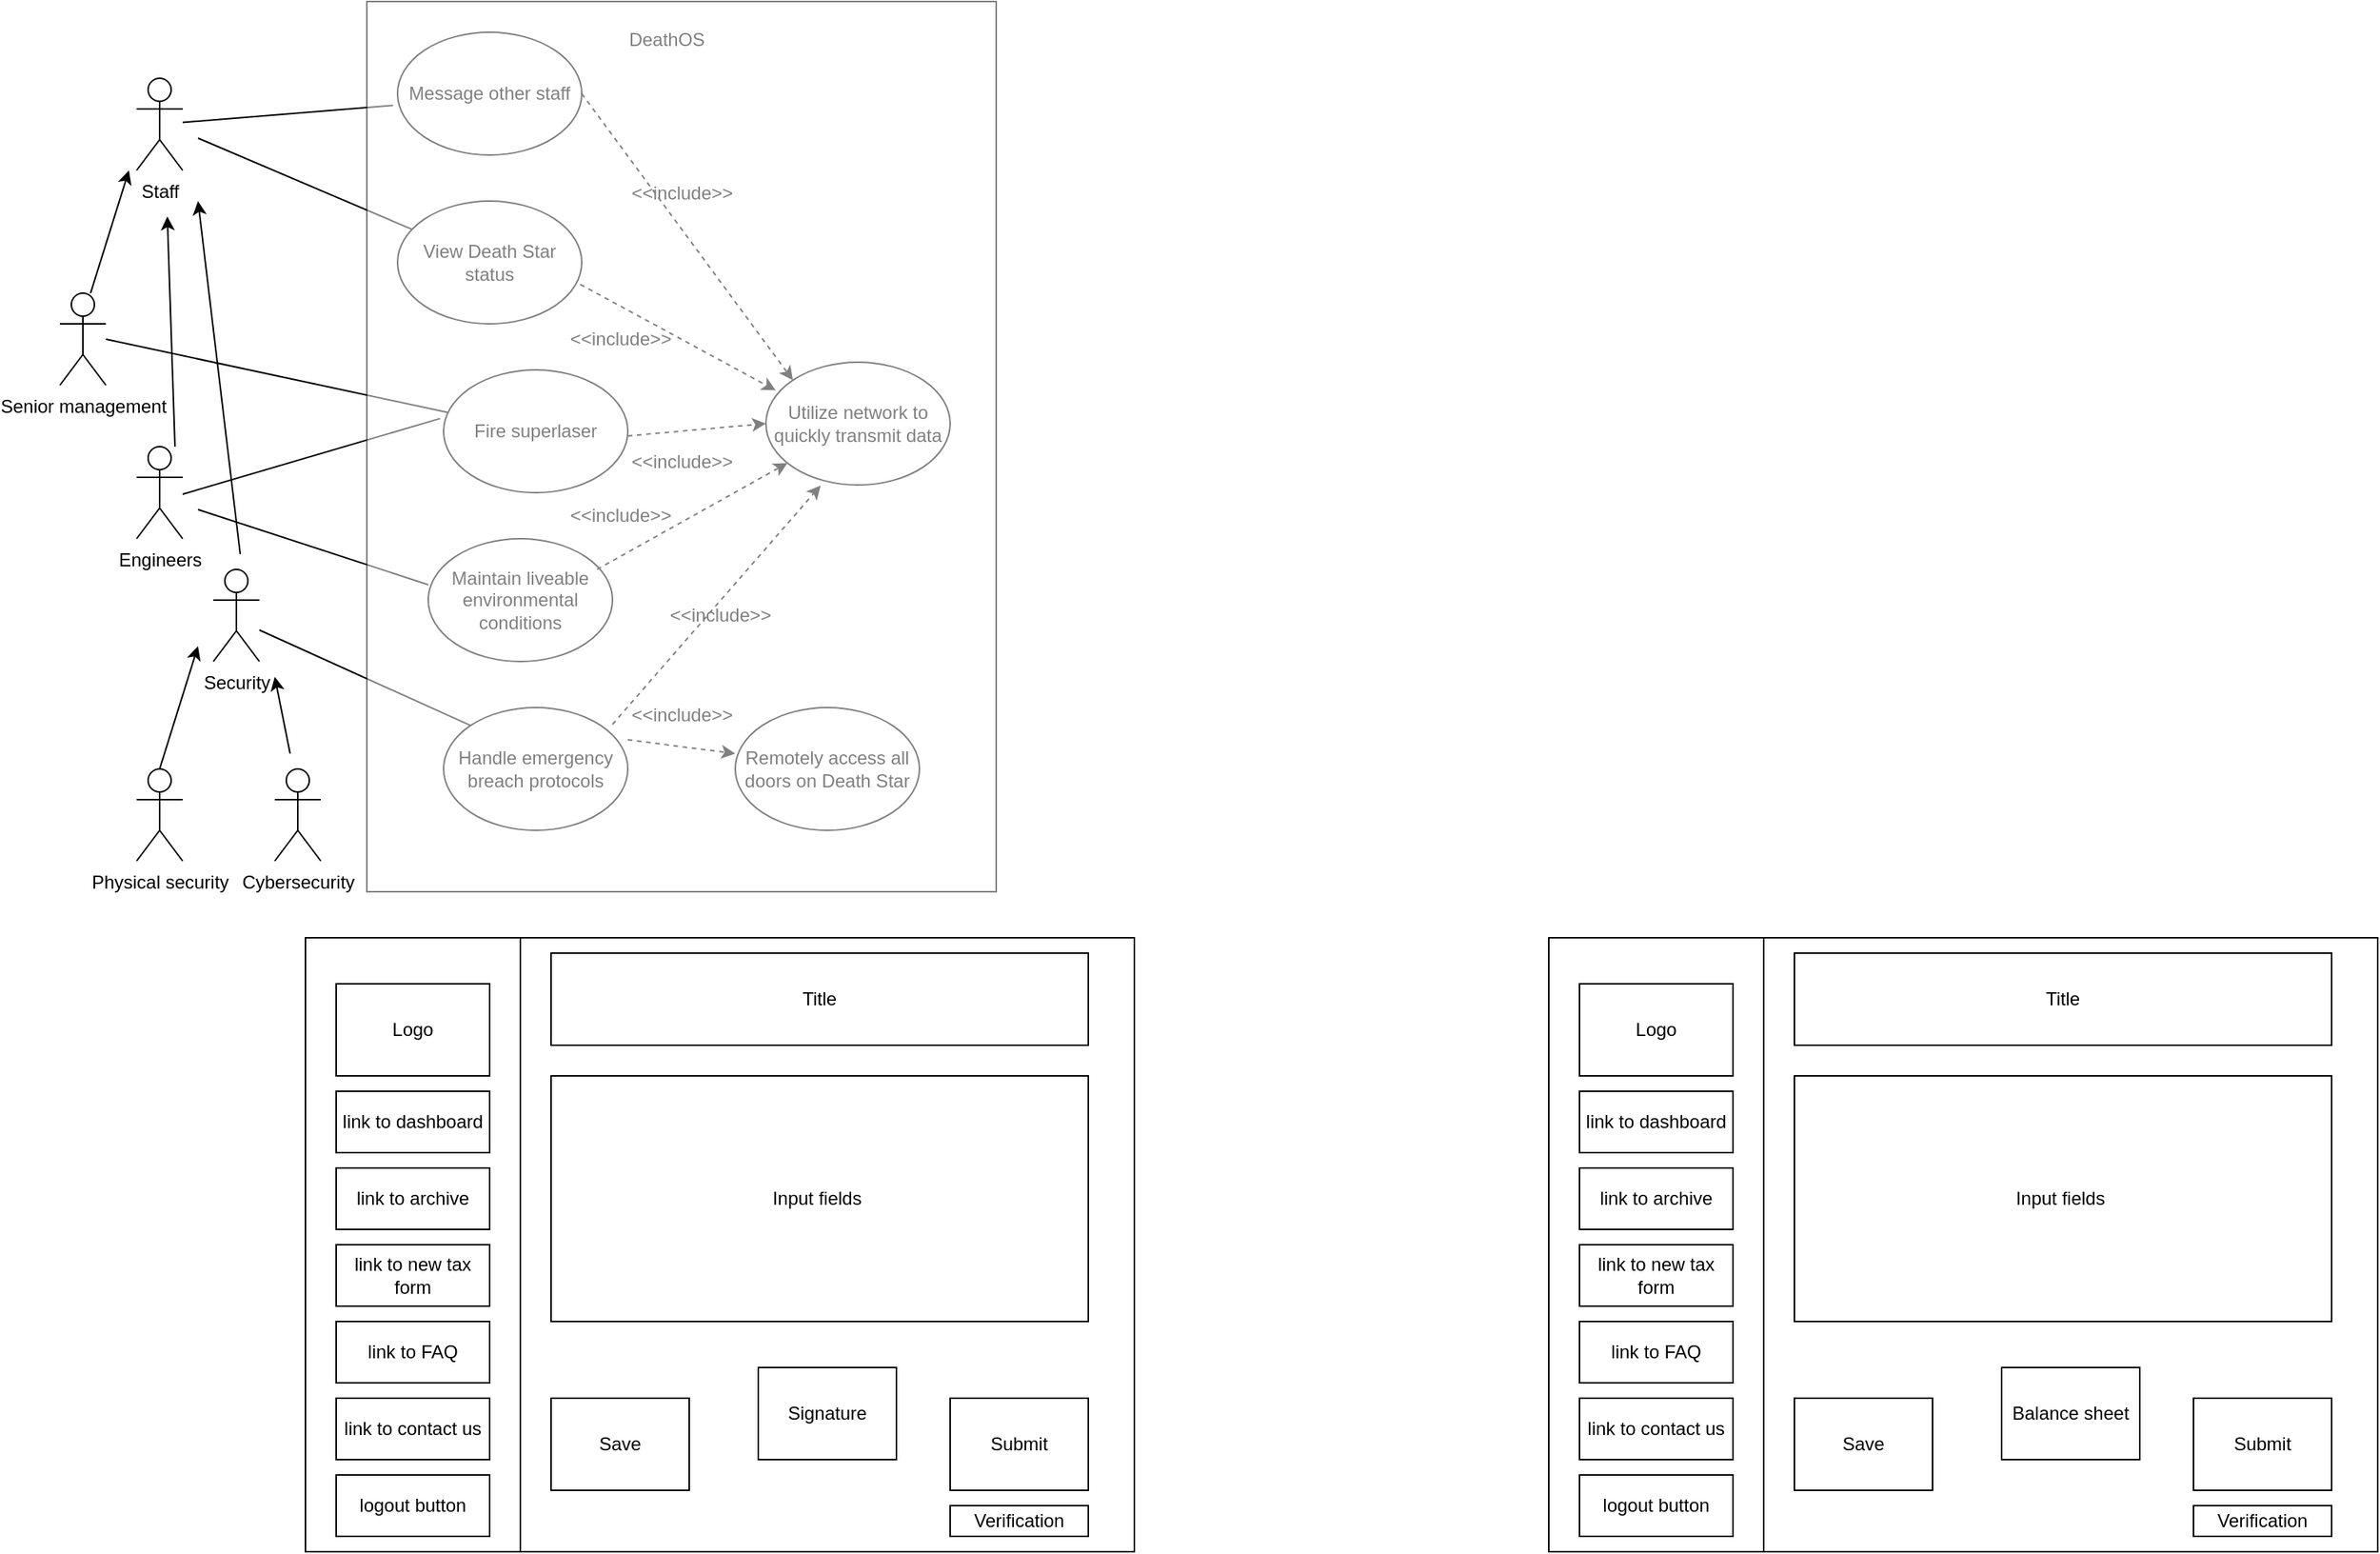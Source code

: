<mxfile version="27.0.1">
  <diagram name="Page-1" id="L8W7u3dgbETmHMiYv3xx">
    <mxGraphModel dx="1339" dy="821" grid="1" gridSize="10" guides="1" tooltips="1" connect="1" arrows="1" fold="1" page="1" pageScale="1" pageWidth="850" pageHeight="1100" math="0" shadow="0">
      <root>
        <mxCell id="0" />
        <mxCell id="1" parent="0" />
        <mxCell id="RuIfawrFc-DGeBDDVX_--17" value="" style="rounded=0;whiteSpace=wrap;html=1;" vertex="1" parent="1">
          <mxGeometry x="200" y="680" width="540" height="400" as="geometry" />
        </mxCell>
        <mxCell id="RuIfawrFc-DGeBDDVX_--8" value="" style="rounded=0;whiteSpace=wrap;html=1;" vertex="1" parent="1">
          <mxGeometry x="200" y="680" width="140" height="400" as="geometry" />
        </mxCell>
        <mxCell id="FfIFEcpsYXRxwq1rG14i-1" value="Engineers" style="shape=umlActor;verticalLabelPosition=bottom;verticalAlign=top;html=1;outlineConnect=0;" parent="1" vertex="1">
          <mxGeometry x="90" y="360" width="30" height="60" as="geometry" />
        </mxCell>
        <mxCell id="FfIFEcpsYXRxwq1rG14i-2" value="Senior management" style="shape=umlActor;verticalLabelPosition=bottom;verticalAlign=top;html=1;outlineConnect=0;" parent="1" vertex="1">
          <mxGeometry x="40" y="260" width="30" height="60" as="geometry" />
        </mxCell>
        <mxCell id="FfIFEcpsYXRxwq1rG14i-3" value="Security" style="shape=umlActor;verticalLabelPosition=bottom;verticalAlign=top;html=1;outlineConnect=0;" parent="1" vertex="1">
          <mxGeometry x="140" y="440" width="30" height="60" as="geometry" />
        </mxCell>
        <mxCell id="FfIFEcpsYXRxwq1rG14i-4" value="Staff" style="shape=umlActor;verticalLabelPosition=bottom;verticalAlign=top;html=1;outlineConnect=0;" parent="1" vertex="1">
          <mxGeometry x="90" y="120" width="30" height="60" as="geometry" />
        </mxCell>
        <mxCell id="FfIFEcpsYXRxwq1rG14i-5" value="Physical security" style="shape=umlActor;verticalLabelPosition=bottom;verticalAlign=top;html=1;outlineConnect=0;" parent="1" vertex="1">
          <mxGeometry x="90" y="570" width="30" height="60" as="geometry" />
        </mxCell>
        <mxCell id="FfIFEcpsYXRxwq1rG14i-9" value="Cybersecurity" style="shape=umlActor;verticalLabelPosition=bottom;verticalAlign=top;html=1;outlineConnect=0;" parent="1" vertex="1">
          <mxGeometry x="180" y="570" width="30" height="60" as="geometry" />
        </mxCell>
        <mxCell id="FfIFEcpsYXRxwq1rG14i-10" value="" style="endArrow=classic;html=1;rounded=0;exitX=0.5;exitY=0;exitDx=0;exitDy=0;exitPerimeter=0;" parent="1" source="FfIFEcpsYXRxwq1rG14i-5" edge="1">
          <mxGeometry width="50" height="50" relative="1" as="geometry">
            <mxPoint x="400" y="410" as="sourcePoint" />
            <mxPoint x="130" y="490" as="targetPoint" />
          </mxGeometry>
        </mxCell>
        <mxCell id="FfIFEcpsYXRxwq1rG14i-11" value="" style="endArrow=classic;html=1;rounded=0;" parent="1" edge="1">
          <mxGeometry width="50" height="50" relative="1" as="geometry">
            <mxPoint x="190" y="560" as="sourcePoint" />
            <mxPoint x="180" y="510" as="targetPoint" />
          </mxGeometry>
        </mxCell>
        <mxCell id="FfIFEcpsYXRxwq1rG14i-12" value="" style="endArrow=classic;html=1;rounded=0;exitX=0.5;exitY=0;exitDx=0;exitDy=0;exitPerimeter=0;" parent="1" edge="1">
          <mxGeometry width="50" height="50" relative="1" as="geometry">
            <mxPoint x="60" y="260" as="sourcePoint" />
            <mxPoint x="85" y="180" as="targetPoint" />
          </mxGeometry>
        </mxCell>
        <mxCell id="FfIFEcpsYXRxwq1rG14i-13" value="" style="endArrow=classic;html=1;rounded=0;exitX=0.5;exitY=0;exitDx=0;exitDy=0;exitPerimeter=0;" parent="1" edge="1">
          <mxGeometry width="50" height="50" relative="1" as="geometry">
            <mxPoint x="115" y="360" as="sourcePoint" />
            <mxPoint x="110" y="210" as="targetPoint" />
          </mxGeometry>
        </mxCell>
        <mxCell id="FfIFEcpsYXRxwq1rG14i-14" value="" style="endArrow=classic;html=1;rounded=0;exitX=0.5;exitY=0;exitDx=0;exitDy=0;exitPerimeter=0;" parent="1" edge="1">
          <mxGeometry width="50" height="50" relative="1" as="geometry">
            <mxPoint x="157.5" y="430" as="sourcePoint" />
            <mxPoint x="130" y="200" as="targetPoint" />
          </mxGeometry>
        </mxCell>
        <mxCell id="FfIFEcpsYXRxwq1rG14i-15" value="DeathOS" style="text;html=1;align=center;verticalAlign=middle;resizable=0;points=[];autosize=1;strokeColor=none;fillColor=none;" parent="1" vertex="1">
          <mxGeometry x="400" y="80" width="70" height="30" as="geometry" />
        </mxCell>
        <mxCell id="FfIFEcpsYXRxwq1rG14i-16" value="Message other staff" style="ellipse;whiteSpace=wrap;html=1;" parent="1" vertex="1">
          <mxGeometry x="260" y="90" width="120" height="80" as="geometry" />
        </mxCell>
        <mxCell id="FfIFEcpsYXRxwq1rG14i-17" value="Fire superlaser" style="ellipse;whiteSpace=wrap;html=1;" parent="1" vertex="1">
          <mxGeometry x="290" y="310" width="120" height="80" as="geometry" />
        </mxCell>
        <mxCell id="FfIFEcpsYXRxwq1rG14i-18" value="View Death Star status" style="ellipse;whiteSpace=wrap;html=1;" parent="1" vertex="1">
          <mxGeometry x="260" y="200" width="120" height="80" as="geometry" />
        </mxCell>
        <mxCell id="FfIFEcpsYXRxwq1rG14i-19" value="Handle emergency breach protocols" style="ellipse;whiteSpace=wrap;html=1;" parent="1" vertex="1">
          <mxGeometry x="290" y="530" width="120" height="80" as="geometry" />
        </mxCell>
        <mxCell id="FfIFEcpsYXRxwq1rG14i-20" value="Maintain liveable environmental conditions" style="ellipse;whiteSpace=wrap;html=1;" parent="1" vertex="1">
          <mxGeometry x="280" y="420" width="120" height="80" as="geometry" />
        </mxCell>
        <mxCell id="FfIFEcpsYXRxwq1rG14i-22" value="" style="endArrow=none;html=1;rounded=0;entryX=-0.025;entryY=0.596;entryDx=0;entryDy=0;entryPerimeter=0;" parent="1" source="FfIFEcpsYXRxwq1rG14i-4" target="FfIFEcpsYXRxwq1rG14i-16" edge="1">
          <mxGeometry width="50" height="50" relative="1" as="geometry">
            <mxPoint x="400" y="410" as="sourcePoint" />
            <mxPoint x="450" y="360" as="targetPoint" />
          </mxGeometry>
        </mxCell>
        <mxCell id="FfIFEcpsYXRxwq1rG14i-23" value="" style="endArrow=none;html=1;rounded=0;" parent="1" target="FfIFEcpsYXRxwq1rG14i-18" edge="1">
          <mxGeometry width="50" height="50" relative="1" as="geometry">
            <mxPoint x="130" y="159" as="sourcePoint" />
            <mxPoint x="267" y="148" as="targetPoint" />
          </mxGeometry>
        </mxCell>
        <mxCell id="FfIFEcpsYXRxwq1rG14i-24" value="" style="endArrow=none;html=1;rounded=0;entryX=-0.019;entryY=0.396;entryDx=0;entryDy=0;entryPerimeter=0;" parent="1" target="FfIFEcpsYXRxwq1rG14i-17" edge="1">
          <mxGeometry width="50" height="50" relative="1" as="geometry">
            <mxPoint x="120" y="391" as="sourcePoint" />
            <mxPoint x="259" y="450" as="targetPoint" />
          </mxGeometry>
        </mxCell>
        <mxCell id="FfIFEcpsYXRxwq1rG14i-25" value="" style="endArrow=none;html=1;rounded=0;" parent="1" target="FfIFEcpsYXRxwq1rG14i-17" edge="1">
          <mxGeometry width="50" height="50" relative="1" as="geometry">
            <mxPoint x="70" y="290" as="sourcePoint" />
            <mxPoint x="178" y="301" as="targetPoint" />
          </mxGeometry>
        </mxCell>
        <mxCell id="FfIFEcpsYXRxwq1rG14i-26" value="" style="endArrow=none;html=1;rounded=0;entryX=0;entryY=0;entryDx=0;entryDy=0;" parent="1" target="FfIFEcpsYXRxwq1rG14i-19" edge="1">
          <mxGeometry width="50" height="50" relative="1" as="geometry">
            <mxPoint x="170" y="479.5" as="sourcePoint" />
            <mxPoint x="328" y="460.5" as="targetPoint" />
          </mxGeometry>
        </mxCell>
        <mxCell id="FfIFEcpsYXRxwq1rG14i-27" value="" style="endArrow=none;html=1;rounded=0;entryX=0;entryY=0.375;entryDx=0;entryDy=0;entryPerimeter=0;" parent="1" target="FfIFEcpsYXRxwq1rG14i-20" edge="1">
          <mxGeometry width="50" height="50" relative="1" as="geometry">
            <mxPoint x="130" y="401" as="sourcePoint" />
            <mxPoint x="288" y="382" as="targetPoint" />
          </mxGeometry>
        </mxCell>
        <mxCell id="FfIFEcpsYXRxwq1rG14i-30" value="Remotely access all doors on Death Star" style="ellipse;whiteSpace=wrap;html=1;" parent="1" vertex="1">
          <mxGeometry x="480" y="530" width="120" height="80" as="geometry" />
        </mxCell>
        <mxCell id="FfIFEcpsYXRxwq1rG14i-31" value="Utilize network to quickly transmit data" style="ellipse;whiteSpace=wrap;html=1;" parent="1" vertex="1">
          <mxGeometry x="500" y="305" width="120" height="80" as="geometry" />
        </mxCell>
        <mxCell id="FfIFEcpsYXRxwq1rG14i-32" value="" style="endArrow=classic;html=1;rounded=0;exitX=1;exitY=0.5;exitDx=0;exitDy=0;entryX=0;entryY=0;entryDx=0;entryDy=0;dashed=1;" parent="1" source="FfIFEcpsYXRxwq1rG14i-16" target="FfIFEcpsYXRxwq1rG14i-31" edge="1">
          <mxGeometry width="50" height="50" relative="1" as="geometry">
            <mxPoint x="487.5" y="320" as="sourcePoint" />
            <mxPoint x="460" y="90" as="targetPoint" />
          </mxGeometry>
        </mxCell>
        <mxCell id="FfIFEcpsYXRxwq1rG14i-33" value="" style="endArrow=classic;html=1;rounded=0;exitX=0.992;exitY=0.679;exitDx=0;exitDy=0;entryX=0.053;entryY=0.229;entryDx=0;entryDy=0;exitPerimeter=0;entryPerimeter=0;dashed=1;" parent="1" source="FfIFEcpsYXRxwq1rG14i-18" target="FfIFEcpsYXRxwq1rG14i-31" edge="1">
          <mxGeometry width="50" height="50" relative="1" as="geometry">
            <mxPoint x="390" y="140" as="sourcePoint" />
            <mxPoint x="488" y="332" as="targetPoint" />
          </mxGeometry>
        </mxCell>
        <mxCell id="FfIFEcpsYXRxwq1rG14i-34" value="" style="endArrow=classic;html=1;rounded=0;exitX=0.992;exitY=0.679;exitDx=0;exitDy=0;entryX=0;entryY=0.5;entryDx=0;entryDy=0;exitPerimeter=0;dashed=1;" parent="1" target="FfIFEcpsYXRxwq1rG14i-31" edge="1">
          <mxGeometry width="50" height="50" relative="1" as="geometry">
            <mxPoint x="410" y="353" as="sourcePoint" />
            <mxPoint x="497" y="427" as="targetPoint" />
          </mxGeometry>
        </mxCell>
        <mxCell id="FfIFEcpsYXRxwq1rG14i-35" value="" style="endArrow=classic;html=1;rounded=0;exitX=0.992;exitY=0.679;exitDx=0;exitDy=0;exitPerimeter=0;dashed=1;" parent="1" target="FfIFEcpsYXRxwq1rG14i-31" edge="1">
          <mxGeometry width="50" height="50" relative="1" as="geometry">
            <mxPoint x="390" y="440" as="sourcePoint" />
            <mxPoint x="440" y="437" as="targetPoint" />
          </mxGeometry>
        </mxCell>
        <mxCell id="FfIFEcpsYXRxwq1rG14i-36" value="" style="endArrow=classic;html=1;rounded=0;exitX=0.992;exitY=0.679;exitDx=0;exitDy=0;exitPerimeter=0;entryX=0.297;entryY=1.004;entryDx=0;entryDy=0;entryPerimeter=0;dashed=1;" parent="1" target="FfIFEcpsYXRxwq1rG14i-31" edge="1">
          <mxGeometry width="50" height="50" relative="1" as="geometry">
            <mxPoint x="400" y="541" as="sourcePoint" />
            <mxPoint x="488" y="480" as="targetPoint" />
          </mxGeometry>
        </mxCell>
        <mxCell id="FfIFEcpsYXRxwq1rG14i-38" value="&amp;lt;&amp;lt;include&amp;gt;&amp;gt;" style="text;html=1;align=center;verticalAlign=middle;resizable=0;points=[];autosize=1;strokeColor=none;fillColor=none;" parent="1" vertex="1">
          <mxGeometry x="425" y="455" width="90" height="30" as="geometry" />
        </mxCell>
        <mxCell id="FfIFEcpsYXRxwq1rG14i-39" value="&amp;lt;&amp;lt;include&amp;gt;&amp;gt;" style="text;html=1;align=center;verticalAlign=middle;resizable=0;points=[];autosize=1;strokeColor=none;fillColor=none;" parent="1" vertex="1">
          <mxGeometry x="360" y="390" width="90" height="30" as="geometry" />
        </mxCell>
        <mxCell id="FfIFEcpsYXRxwq1rG14i-40" value="&amp;lt;&amp;lt;include&amp;gt;&amp;gt;" style="text;html=1;align=center;verticalAlign=middle;resizable=0;points=[];autosize=1;strokeColor=none;fillColor=none;" parent="1" vertex="1">
          <mxGeometry x="400" y="355" width="90" height="30" as="geometry" />
        </mxCell>
        <mxCell id="FfIFEcpsYXRxwq1rG14i-43" value="&amp;lt;&amp;lt;include&amp;gt;&amp;gt;" style="text;html=1;align=center;verticalAlign=middle;resizable=0;points=[];autosize=1;strokeColor=none;fillColor=none;" parent="1" vertex="1">
          <mxGeometry x="360" y="275" width="90" height="30" as="geometry" />
        </mxCell>
        <mxCell id="FfIFEcpsYXRxwq1rG14i-44" value="&amp;lt;&amp;lt;include&amp;gt;&amp;gt;" style="text;html=1;align=center;verticalAlign=middle;resizable=0;points=[];autosize=1;strokeColor=none;fillColor=none;" parent="1" vertex="1">
          <mxGeometry x="400" y="180" width="90" height="30" as="geometry" />
        </mxCell>
        <mxCell id="FfIFEcpsYXRxwq1rG14i-45" value="" style="endArrow=classic;html=1;rounded=0;exitX=0.992;exitY=0.679;exitDx=0;exitDy=0;exitPerimeter=0;entryX=0;entryY=0.375;entryDx=0;entryDy=0;entryPerimeter=0;dashed=1;" parent="1" target="FfIFEcpsYXRxwq1rG14i-30" edge="1">
          <mxGeometry width="50" height="50" relative="1" as="geometry">
            <mxPoint x="410" y="551" as="sourcePoint" />
            <mxPoint x="506" y="400" as="targetPoint" />
          </mxGeometry>
        </mxCell>
        <mxCell id="FfIFEcpsYXRxwq1rG14i-47" value="&amp;lt;&amp;lt;include&amp;gt;&amp;gt;" style="text;html=1;align=center;verticalAlign=middle;resizable=0;points=[];autosize=1;strokeColor=none;fillColor=none;" parent="1" vertex="1">
          <mxGeometry x="400" y="520" width="90" height="30" as="geometry" />
        </mxCell>
        <mxCell id="FfIFEcpsYXRxwq1rG14i-48" value="" style="rounded=0;whiteSpace=wrap;html=1;opacity=50;" parent="1" vertex="1">
          <mxGeometry x="240" y="70" width="410" height="580" as="geometry" />
        </mxCell>
        <mxCell id="RuIfawrFc-DGeBDDVX_--2" value="Logo" style="rounded=0;whiteSpace=wrap;html=1;" vertex="1" parent="1">
          <mxGeometry x="220" y="710" width="100" height="60" as="geometry" />
        </mxCell>
        <mxCell id="RuIfawrFc-DGeBDDVX_--3" value="link to dashboard" style="rounded=0;whiteSpace=wrap;html=1;" vertex="1" parent="1">
          <mxGeometry x="220" y="780" width="100" height="40" as="geometry" />
        </mxCell>
        <mxCell id="RuIfawrFc-DGeBDDVX_--4" value="link to archive" style="rounded=0;whiteSpace=wrap;html=1;" vertex="1" parent="1">
          <mxGeometry x="220" y="830" width="100" height="40" as="geometry" />
        </mxCell>
        <mxCell id="RuIfawrFc-DGeBDDVX_--5" value="link to new tax form" style="rounded=0;whiteSpace=wrap;html=1;" vertex="1" parent="1">
          <mxGeometry x="220" y="880" width="100" height="40" as="geometry" />
        </mxCell>
        <mxCell id="RuIfawrFc-DGeBDDVX_--6" value="link to FAQ" style="rounded=0;whiteSpace=wrap;html=1;" vertex="1" parent="1">
          <mxGeometry x="220" y="930" width="100" height="40" as="geometry" />
        </mxCell>
        <mxCell id="RuIfawrFc-DGeBDDVX_--7" value="link to contact us" style="rounded=0;whiteSpace=wrap;html=1;" vertex="1" parent="1">
          <mxGeometry x="220" y="980" width="100" height="40" as="geometry" />
        </mxCell>
        <mxCell id="RuIfawrFc-DGeBDDVX_--9" value="logout button" style="rounded=0;whiteSpace=wrap;html=1;" vertex="1" parent="1">
          <mxGeometry x="220" y="1030" width="100" height="40" as="geometry" />
        </mxCell>
        <mxCell id="RuIfawrFc-DGeBDDVX_--10" value="Title" style="rounded=0;whiteSpace=wrap;html=1;" vertex="1" parent="1">
          <mxGeometry x="360" y="690" width="350" height="60" as="geometry" />
        </mxCell>
        <mxCell id="RuIfawrFc-DGeBDDVX_--11" value="Input fields&amp;nbsp;" style="rounded=0;whiteSpace=wrap;html=1;" vertex="1" parent="1">
          <mxGeometry x="360" y="770" width="350" height="160" as="geometry" />
        </mxCell>
        <mxCell id="RuIfawrFc-DGeBDDVX_--12" value="Signature" style="rounded=0;whiteSpace=wrap;html=1;" vertex="1" parent="1">
          <mxGeometry x="495" y="960" width="90" height="60" as="geometry" />
        </mxCell>
        <mxCell id="RuIfawrFc-DGeBDDVX_--13" value="Save" style="rounded=0;whiteSpace=wrap;html=1;" vertex="1" parent="1">
          <mxGeometry x="360" y="980" width="90" height="60" as="geometry" />
        </mxCell>
        <mxCell id="RuIfawrFc-DGeBDDVX_--14" value="Submit" style="rounded=0;whiteSpace=wrap;html=1;" vertex="1" parent="1">
          <mxGeometry x="620" y="980" width="90" height="60" as="geometry" />
        </mxCell>
        <mxCell id="RuIfawrFc-DGeBDDVX_--15" value="Verification" style="rounded=0;whiteSpace=wrap;html=1;" vertex="1" parent="1">
          <mxGeometry x="620" y="1050" width="90" height="20" as="geometry" />
        </mxCell>
        <mxCell id="RuIfawrFc-DGeBDDVX_--18" value="" style="rounded=0;whiteSpace=wrap;html=1;" vertex="1" parent="1">
          <mxGeometry x="1010" y="680" width="540" height="400" as="geometry" />
        </mxCell>
        <mxCell id="RuIfawrFc-DGeBDDVX_--19" value="" style="rounded=0;whiteSpace=wrap;html=1;" vertex="1" parent="1">
          <mxGeometry x="1010" y="680" width="140" height="400" as="geometry" />
        </mxCell>
        <mxCell id="RuIfawrFc-DGeBDDVX_--20" value="Logo" style="rounded=0;whiteSpace=wrap;html=1;" vertex="1" parent="1">
          <mxGeometry x="1030" y="710" width="100" height="60" as="geometry" />
        </mxCell>
        <mxCell id="RuIfawrFc-DGeBDDVX_--21" value="link to dashboard" style="rounded=0;whiteSpace=wrap;html=1;" vertex="1" parent="1">
          <mxGeometry x="1030" y="780" width="100" height="40" as="geometry" />
        </mxCell>
        <mxCell id="RuIfawrFc-DGeBDDVX_--22" value="link to archive" style="rounded=0;whiteSpace=wrap;html=1;" vertex="1" parent="1">
          <mxGeometry x="1030" y="830" width="100" height="40" as="geometry" />
        </mxCell>
        <mxCell id="RuIfawrFc-DGeBDDVX_--23" value="link to new tax form" style="rounded=0;whiteSpace=wrap;html=1;" vertex="1" parent="1">
          <mxGeometry x="1030" y="880" width="100" height="40" as="geometry" />
        </mxCell>
        <mxCell id="RuIfawrFc-DGeBDDVX_--24" value="link to FAQ" style="rounded=0;whiteSpace=wrap;html=1;" vertex="1" parent="1">
          <mxGeometry x="1030" y="930" width="100" height="40" as="geometry" />
        </mxCell>
        <mxCell id="RuIfawrFc-DGeBDDVX_--25" value="link to contact us" style="rounded=0;whiteSpace=wrap;html=1;" vertex="1" parent="1">
          <mxGeometry x="1030" y="980" width="100" height="40" as="geometry" />
        </mxCell>
        <mxCell id="RuIfawrFc-DGeBDDVX_--26" value="logout button" style="rounded=0;whiteSpace=wrap;html=1;" vertex="1" parent="1">
          <mxGeometry x="1030" y="1030" width="100" height="40" as="geometry" />
        </mxCell>
        <mxCell id="RuIfawrFc-DGeBDDVX_--27" value="Title" style="rounded=0;whiteSpace=wrap;html=1;" vertex="1" parent="1">
          <mxGeometry x="1170" y="690" width="350" height="60" as="geometry" />
        </mxCell>
        <mxCell id="RuIfawrFc-DGeBDDVX_--28" value="Input fields&amp;nbsp;" style="rounded=0;whiteSpace=wrap;html=1;" vertex="1" parent="1">
          <mxGeometry x="1170" y="770" width="350" height="160" as="geometry" />
        </mxCell>
        <mxCell id="RuIfawrFc-DGeBDDVX_--29" value="Balance sheet" style="rounded=0;whiteSpace=wrap;html=1;" vertex="1" parent="1">
          <mxGeometry x="1305" y="960" width="90" height="60" as="geometry" />
        </mxCell>
        <mxCell id="RuIfawrFc-DGeBDDVX_--30" value="Save" style="rounded=0;whiteSpace=wrap;html=1;" vertex="1" parent="1">
          <mxGeometry x="1170" y="980" width="90" height="60" as="geometry" />
        </mxCell>
        <mxCell id="RuIfawrFc-DGeBDDVX_--31" value="Submit" style="rounded=0;whiteSpace=wrap;html=1;" vertex="1" parent="1">
          <mxGeometry x="1430" y="980" width="90" height="60" as="geometry" />
        </mxCell>
        <mxCell id="RuIfawrFc-DGeBDDVX_--32" value="Verification" style="rounded=0;whiteSpace=wrap;html=1;" vertex="1" parent="1">
          <mxGeometry x="1430" y="1050" width="90" height="20" as="geometry" />
        </mxCell>
      </root>
    </mxGraphModel>
  </diagram>
</mxfile>
